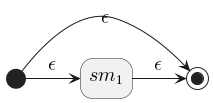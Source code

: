 @startuml

`
@startuml
hide empty description

state "<math>sm_1</math>" as sm1

[*] -> sm1 : <math>\epsilon</math>
sm1 -> [*] : <math>\epsilon</math>
[*] -> [*] : <math>\epsilon</math>

@enduml
`

@enduml